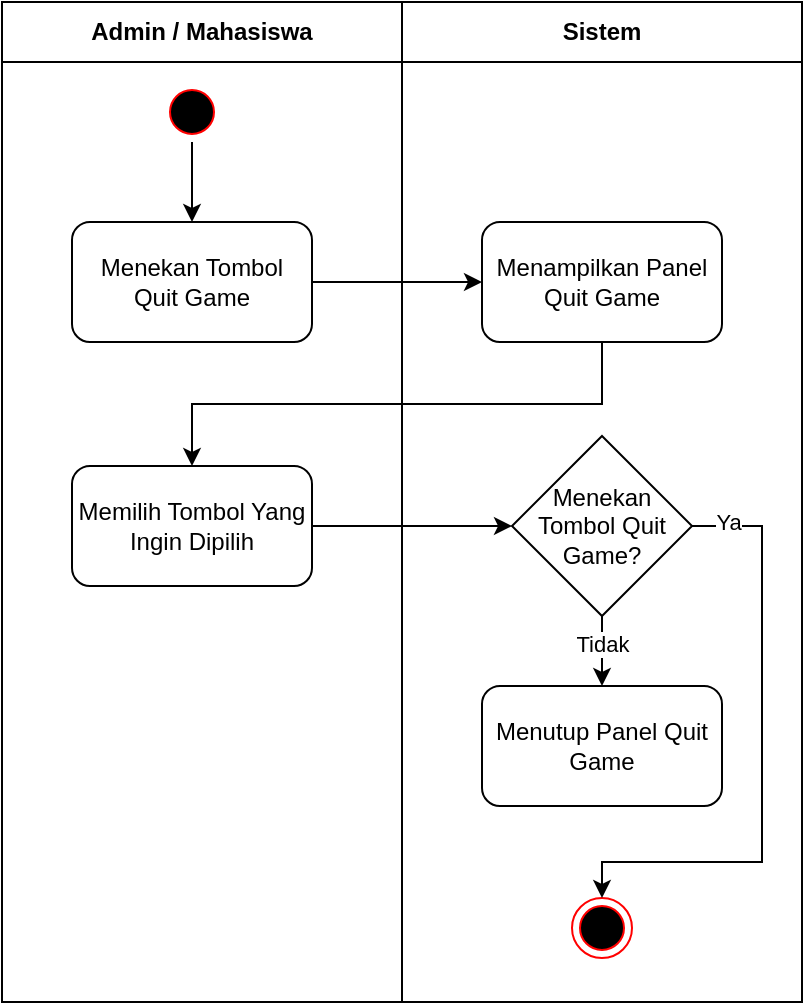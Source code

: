 <mxfile version="24.7.6">
  <diagram id="Z08eTgGWAjNeXDMgQ9Qe" name="Halaman-1">
    <mxGraphModel dx="880" dy="468" grid="1" gridSize="10" guides="1" tooltips="1" connect="1" arrows="1" fold="1" page="1" pageScale="1" pageWidth="827" pageHeight="1169" math="0" shadow="0">
      <root>
        <mxCell id="0" />
        <mxCell id="1" parent="0" />
        <mxCell id="qkGCgfdNhCn7gsHB5-3L-1" value="Admin / Mahasiswa" style="swimlane;whiteSpace=wrap;html=1;startSize=30;" parent="1" vertex="1">
          <mxGeometry x="50" y="40" width="200" height="500" as="geometry" />
        </mxCell>
        <mxCell id="qkGCgfdNhCn7gsHB5-3L-2" style="edgeStyle=orthogonalEdgeStyle;rounded=0;orthogonalLoop=1;jettySize=auto;html=1;entryX=0.5;entryY=0;entryDx=0;entryDy=0;" parent="qkGCgfdNhCn7gsHB5-3L-1" source="qkGCgfdNhCn7gsHB5-3L-3" target="qkGCgfdNhCn7gsHB5-3L-4" edge="1">
          <mxGeometry relative="1" as="geometry" />
        </mxCell>
        <mxCell id="qkGCgfdNhCn7gsHB5-3L-3" value="" style="ellipse;html=1;shape=startState;fillColor=#000000;strokeColor=#ff0000;" parent="qkGCgfdNhCn7gsHB5-3L-1" vertex="1">
          <mxGeometry x="80" y="40" width="30" height="30" as="geometry" />
        </mxCell>
        <mxCell id="qkGCgfdNhCn7gsHB5-3L-4" value="Menekan Tombol&lt;div&gt;Quit Game&lt;/div&gt;" style="rounded=1;whiteSpace=wrap;html=1;" parent="qkGCgfdNhCn7gsHB5-3L-1" vertex="1">
          <mxGeometry x="35" y="110" width="120" height="60" as="geometry" />
        </mxCell>
        <mxCell id="vkcGki8KC0y3EEtt56Kg-1" value="Memilih Tombol Yang Ingin Dipilih" style="whiteSpace=wrap;html=1;rounded=1;" parent="qkGCgfdNhCn7gsHB5-3L-1" vertex="1">
          <mxGeometry x="35" y="232" width="120" height="60" as="geometry" />
        </mxCell>
        <mxCell id="qkGCgfdNhCn7gsHB5-3L-5" value="Sistem" style="swimlane;whiteSpace=wrap;html=1;startSize=30;" parent="1" vertex="1">
          <mxGeometry x="250" y="40" width="200" height="500" as="geometry" />
        </mxCell>
        <mxCell id="qkGCgfdNhCn7gsHB5-3L-6" value="Menampilkan Panel Quit Game" style="whiteSpace=wrap;html=1;rounded=1;" parent="qkGCgfdNhCn7gsHB5-3L-5" vertex="1">
          <mxGeometry x="40" y="110" width="120" height="60" as="geometry" />
        </mxCell>
        <mxCell id="qkGCgfdNhCn7gsHB5-3L-7" value="" style="ellipse;html=1;shape=endState;fillColor=#000000;strokeColor=#ff0000;" parent="qkGCgfdNhCn7gsHB5-3L-5" vertex="1">
          <mxGeometry x="85" y="448" width="30" height="30" as="geometry" />
        </mxCell>
        <mxCell id="vkcGki8KC0y3EEtt56Kg-9" style="edgeStyle=orthogonalEdgeStyle;rounded=0;orthogonalLoop=1;jettySize=auto;html=1;exitX=1;exitY=0.5;exitDx=0;exitDy=0;entryX=0.5;entryY=0;entryDx=0;entryDy=0;" parent="qkGCgfdNhCn7gsHB5-3L-5" source="vkcGki8KC0y3EEtt56Kg-5" target="qkGCgfdNhCn7gsHB5-3L-7" edge="1">
          <mxGeometry relative="1" as="geometry">
            <Array as="points">
              <mxPoint x="180" y="262" />
              <mxPoint x="180" y="430" />
              <mxPoint x="100" y="430" />
            </Array>
          </mxGeometry>
        </mxCell>
        <mxCell id="vkcGki8KC0y3EEtt56Kg-23" value="Ya" style="edgeLabel;html=1;align=center;verticalAlign=middle;resizable=0;points=[];" parent="vkcGki8KC0y3EEtt56Kg-9" vertex="1" connectable="0">
          <mxGeometry x="-0.877" y="3" relative="1" as="geometry">
            <mxPoint x="-1" y="1" as="offset" />
          </mxGeometry>
        </mxCell>
        <mxCell id="vkcGki8KC0y3EEtt56Kg-5" value="Menekan Tombol Quit Game?" style="rhombus;whiteSpace=wrap;html=1;" parent="qkGCgfdNhCn7gsHB5-3L-5" vertex="1">
          <mxGeometry x="55" y="217" width="90" height="90" as="geometry" />
        </mxCell>
        <mxCell id="vkcGki8KC0y3EEtt56Kg-17" value="Menutup Panel Quit Game" style="whiteSpace=wrap;html=1;rounded=1;" parent="qkGCgfdNhCn7gsHB5-3L-5" vertex="1">
          <mxGeometry x="40" y="342" width="120" height="60" as="geometry" />
        </mxCell>
        <mxCell id="vkcGki8KC0y3EEtt56Kg-19" style="edgeStyle=orthogonalEdgeStyle;rounded=0;orthogonalLoop=1;jettySize=auto;html=1;exitX=0.5;exitY=1;exitDx=0;exitDy=0;entryX=0.5;entryY=0;entryDx=0;entryDy=0;" parent="qkGCgfdNhCn7gsHB5-3L-5" source="vkcGki8KC0y3EEtt56Kg-5" target="vkcGki8KC0y3EEtt56Kg-17" edge="1">
          <mxGeometry relative="1" as="geometry" />
        </mxCell>
        <mxCell id="vkcGki8KC0y3EEtt56Kg-22" value="Tidak" style="edgeLabel;html=1;align=center;verticalAlign=middle;resizable=0;points=[];" parent="vkcGki8KC0y3EEtt56Kg-19" vertex="1" connectable="0">
          <mxGeometry x="-0.691" relative="1" as="geometry">
            <mxPoint y="8" as="offset" />
          </mxGeometry>
        </mxCell>
        <mxCell id="qkGCgfdNhCn7gsHB5-3L-9" value="" style="edgeStyle=orthogonalEdgeStyle;rounded=0;orthogonalLoop=1;jettySize=auto;html=1;exitX=1;exitY=0.5;exitDx=0;exitDy=0;" parent="1" source="qkGCgfdNhCn7gsHB5-3L-4" target="qkGCgfdNhCn7gsHB5-3L-6" edge="1">
          <mxGeometry relative="1" as="geometry">
            <mxPoint x="220" y="170.029" as="sourcePoint" />
          </mxGeometry>
        </mxCell>
        <mxCell id="vkcGki8KC0y3EEtt56Kg-2" style="edgeStyle=orthogonalEdgeStyle;rounded=0;orthogonalLoop=1;jettySize=auto;html=1;exitX=0.5;exitY=1;exitDx=0;exitDy=0;entryX=0.5;entryY=0;entryDx=0;entryDy=0;" parent="1" source="qkGCgfdNhCn7gsHB5-3L-6" target="vkcGki8KC0y3EEtt56Kg-1" edge="1">
          <mxGeometry relative="1" as="geometry" />
        </mxCell>
        <mxCell id="vkcGki8KC0y3EEtt56Kg-6" style="edgeStyle=orthogonalEdgeStyle;rounded=0;orthogonalLoop=1;jettySize=auto;html=1;entryX=0;entryY=0.5;entryDx=0;entryDy=0;" parent="1" source="vkcGki8KC0y3EEtt56Kg-1" target="vkcGki8KC0y3EEtt56Kg-5" edge="1">
          <mxGeometry relative="1" as="geometry" />
        </mxCell>
      </root>
    </mxGraphModel>
  </diagram>
</mxfile>
